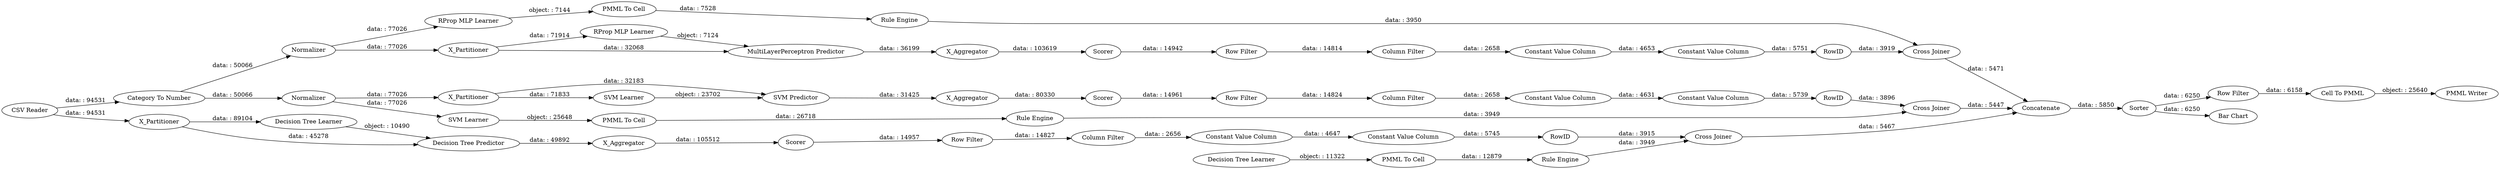 digraph {
	"-4408885307540085626_293" [label=RowID]
	"-4840827685386064208_292" [label="Constant Value Column"]
	"-4840827685386064208_293" [label=RowID]
	"-1160206732802917649_7" [label=X_Aggregator]
	"-2312371122329254780_9" [label="Row Filter"]
	"-3554213246163240185_38" [label="Cross Joiner"]
	"-2312371122329254780_293" [label=RowID]
	"-3554213246163240185_40" [label=Scorer]
	"-4408885307540085626_9" [label="Row Filter"]
	"6677503996476394818_34" [label="Rule Engine"]
	"5403464648087817792_7" [label=X_Aggregator]
	"6113163724171466692_35" [label="RProp MLP Learner"]
	"-1160206732802917649_39" [label=Scorer]
	"-2312371122329254780_294" [label="Column Filter"]
	"-1160206732802917649_31" [label="Decision Tree Learner"]
	"-4840827685386064208_290" [label="Constant Value Column"]
	"649364703733238245_35" [label="Rule Engine"]
	"-4408885307540085626_292" [label="Constant Value Column"]
	"5403464648087817792_39" [label="Cross Joiner"]
	"-6958625438332710999_58" [label="Category To Number"]
	"-3554213246163240185_31" [label="RProp MLP Learner"]
	"-4408885307540085626_294" [label="Column Filter"]
	"5403464648087817792_2" [label=X_Partitioner]
	"649364703733238245_34" [label="PMML To Cell"]
	"-2312371122329254780_292" [label="Constant Value Column"]
	"5403464648087817792_41" [label=Scorer]
	"-6958625438332710999_61" [label="PMML Writer"]
	"-6958625438332710999_62" [label="CSV Reader"]
	"-6958625438332710999_54" [label="Cell To PMML"]
	"-3554213246163240185_7" [label=X_Aggregator]
	"-4840827685386064208_294" [label="Column Filter"]
	"6113163724171466692_34" [label="Rule Engine"]
	"-6958625438332710999_60" [label=Concatenate]
	"-6958625438332710999_53" [label="Row Filter"]
	"649364703733238245_33" [label="SVM Learner"]
	"-3554213246163240185_39" [label=Normalizer]
	"-4840827685386064208_9" [label="Row Filter"]
	"-1160206732802917649_32" [label="Decision Tree Predictor"]
	"5403464648087817792_32" [label="SVM Predictor"]
	"-4408885307540085626_290" [label="Constant Value Column"]
	"-2312371122329254780_290" [label="Constant Value Column"]
	"-6958625438332710999_59" [label="Bar Chart"]
	"6677503996476394818_33" [label="Decision Tree Learner"]
	"-6958625438332710999_52" [label=Sorter]
	"6677503996476394818_28" [label="PMML To Cell"]
	"5403464648087817792_40" [label=Normalizer]
	"-1160206732802917649_2" [label=X_Partitioner]
	"5403464648087817792_31" [label="SVM Learner"]
	"-3554213246163240185_32" [label="MultiLayerPerceptron Predictor"]
	"-1160206732802917649_38" [label="Cross Joiner"]
	"6113163724171466692_22" [label="PMML To Cell"]
	"-3554213246163240185_2" [label=X_Partitioner]
	"-4408885307540085626_294" -> "-4408885307540085626_290" [label="data: : 2658"]
	"-6958625438332710999_52" -> "-6958625438332710999_59" [label="data: : 6250"]
	"-6958625438332710999_58" -> "-3554213246163240185_39" [label="data: : 50066"]
	"649364703733238245_33" -> "649364703733238245_34" [label="object: : 25648"]
	"5403464648087817792_31" -> "5403464648087817792_32" [label="object: : 23702"]
	"649364703733238245_34" -> "649364703733238245_35" [label="data: : 26718"]
	"5403464648087817792_40" -> "5403464648087817792_2" [label="data: : 77026"]
	"-4408885307540085626_290" -> "-4408885307540085626_292" [label="data: : 4631"]
	"-4840827685386064208_9" -> "-4840827685386064208_294" [label="data: : 14827"]
	"-1160206732802917649_7" -> "-1160206732802917649_39" [label="data: : 105512"]
	"-1160206732802917649_32" -> "-1160206732802917649_7" [label="data: : 49892"]
	"-2312371122329254780_294" -> "-2312371122329254780_290" [label="data: : 2658"]
	"6677503996476394818_28" -> "6677503996476394818_34" [label="data: : 12879"]
	"-1160206732802917649_39" -> "-4840827685386064208_9" [label="data: : 14957"]
	"-1160206732802917649_38" -> "-6958625438332710999_60" [label="data: : 5467"]
	"-6958625438332710999_60" -> "-6958625438332710999_52" [label="data: : 5850"]
	"-4840827685386064208_294" -> "-4840827685386064208_290" [label="data: : 2656"]
	"-4840827685386064208_290" -> "-4840827685386064208_292" [label="data: : 4647"]
	"-3554213246163240185_39" -> "6113163724171466692_35" [label="data: : 77026"]
	"-6958625438332710999_52" -> "-6958625438332710999_53" [label="data: : 6250"]
	"-4840827685386064208_292" -> "-4840827685386064208_293" [label="data: : 5745"]
	"-6958625438332710999_62" -> "-6958625438332710999_58" [label="data: : 94531"]
	"-3554213246163240185_32" -> "-3554213246163240185_7" [label="data: : 36199"]
	"-4840827685386064208_293" -> "-1160206732802917649_38" [label="data: : 3915"]
	"-3554213246163240185_40" -> "-2312371122329254780_9" [label="data: : 14942"]
	"-6958625438332710999_58" -> "5403464648087817792_40" [label="data: : 50066"]
	"-2312371122329254780_9" -> "-2312371122329254780_294" [label="data: : 14814"]
	"-3554213246163240185_2" -> "-3554213246163240185_32" [label="data: : 32068"]
	"5403464648087817792_32" -> "5403464648087817792_7" [label="data: : 31425"]
	"-2312371122329254780_292" -> "-2312371122329254780_293" [label="data: : 5751"]
	"5403464648087817792_2" -> "5403464648087817792_31" [label="data: : 71833"]
	"5403464648087817792_2" -> "5403464648087817792_32" [label="data: : 32183"]
	"-1160206732802917649_31" -> "-1160206732802917649_32" [label="object: : 10490"]
	"5403464648087817792_41" -> "-4408885307540085626_9" [label="data: : 14961"]
	"-3554213246163240185_38" -> "-6958625438332710999_60" [label="data: : 5471"]
	"-6958625438332710999_54" -> "-6958625438332710999_61" [label="object: : 25640"]
	"-6958625438332710999_62" -> "-1160206732802917649_2" [label="data: : 94531"]
	"-3554213246163240185_31" -> "-3554213246163240185_32" [label="object: : 7124"]
	"-4408885307540085626_9" -> "-4408885307540085626_294" [label="data: : 14824"]
	"-4408885307540085626_293" -> "5403464648087817792_39" [label="data: : 3896"]
	"5403464648087817792_39" -> "-6958625438332710999_60" [label="data: : 5447"]
	"-3554213246163240185_39" -> "-3554213246163240185_2" [label="data: : 77026"]
	"-2312371122329254780_290" -> "-2312371122329254780_292" [label="data: : 4653"]
	"5403464648087817792_40" -> "649364703733238245_33" [label="data: : 77026"]
	"6677503996476394818_33" -> "6677503996476394818_28" [label="object: : 11322"]
	"6113163724171466692_34" -> "-3554213246163240185_38" [label="data: : 3950"]
	"-3554213246163240185_2" -> "-3554213246163240185_31" [label="data: : 71914"]
	"6677503996476394818_34" -> "-1160206732802917649_38" [label="data: : 3949"]
	"-2312371122329254780_293" -> "-3554213246163240185_38" [label="data: : 3919"]
	"-4408885307540085626_292" -> "-4408885307540085626_293" [label="data: : 5739"]
	"5403464648087817792_7" -> "5403464648087817792_41" [label="data: : 80330"]
	"649364703733238245_35" -> "5403464648087817792_39" [label="data: : 3949"]
	"6113163724171466692_22" -> "6113163724171466692_34" [label="data: : 7528"]
	"6113163724171466692_35" -> "6113163724171466692_22" [label="object: : 7144"]
	"-1160206732802917649_2" -> "-1160206732802917649_31" [label="data: : 89104"]
	"-3554213246163240185_7" -> "-3554213246163240185_40" [label="data: : 103619"]
	"-6958625438332710999_53" -> "-6958625438332710999_54" [label="data: : 6158"]
	"-1160206732802917649_2" -> "-1160206732802917649_32" [label="data: : 45278"]
	rankdir=LR
}
